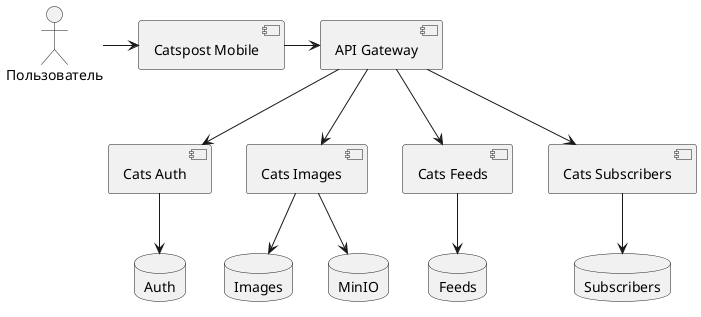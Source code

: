 @startuml

actor "Пользователь" as User
component "Catspost Mobile" as CatspostApp
component "API Gateway" as APIGateway
component "Cats Auth" as CatsAuth
component "Cats Images" as CatsImages
component "Cats Feeds" as CatsFeeds
component "Cats Subscribers" as CatsSubscribers
database "Auth" as auth
database "Images" as images
database "Feeds" as feeds
database "Subscribers" as sub
database "MinIO" as MinIO

User -> CatspostApp
CatspostApp -> APIGateway
APIGateway --> CatsAuth
APIGateway --> CatsImages
APIGateway --> CatsFeeds
APIGateway --> CatsSubscribers
CatsImages --> MinIO
CatsImages --> images
CatsFeeds --> feeds
CatsAuth --> auth
CatsSubscribers --> sub
@enduml
